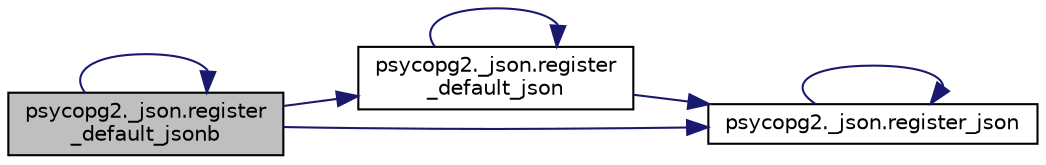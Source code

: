 digraph "psycopg2._json.register_default_jsonb"
{
 // LATEX_PDF_SIZE
  edge [fontname="Helvetica",fontsize="10",labelfontname="Helvetica",labelfontsize="10"];
  node [fontname="Helvetica",fontsize="10",shape=record];
  rankdir="LR";
  Node1 [label="psycopg2._json.register\l_default_jsonb",height=0.2,width=0.4,color="black", fillcolor="grey75", style="filled", fontcolor="black",tooltip=" "];
  Node1 -> Node2 [color="midnightblue",fontsize="10",style="solid",fontname="Helvetica"];
  Node2 [label="psycopg2._json.register\l_default_json",height=0.2,width=0.4,color="black", fillcolor="white", style="filled",URL="$d5/d78/namespacepsycopg2_1_1__json.html#af7164c5bc7d1223f601eef273ff2c2ca",tooltip=" "];
  Node2 -> Node2 [color="midnightblue",fontsize="10",style="solid",fontname="Helvetica"];
  Node2 -> Node3 [color="midnightblue",fontsize="10",style="solid",fontname="Helvetica"];
  Node3 [label="psycopg2._json.register_json",height=0.2,width=0.4,color="black", fillcolor="white", style="filled",URL="$d5/d78/namespacepsycopg2_1_1__json.html#ac0250091ec7d7fa0e242481189a608f7",tooltip=" "];
  Node3 -> Node3 [color="midnightblue",fontsize="10",style="solid",fontname="Helvetica"];
  Node1 -> Node1 [color="midnightblue",fontsize="10",style="solid",fontname="Helvetica"];
  Node1 -> Node3 [color="midnightblue",fontsize="10",style="solid",fontname="Helvetica"];
}
